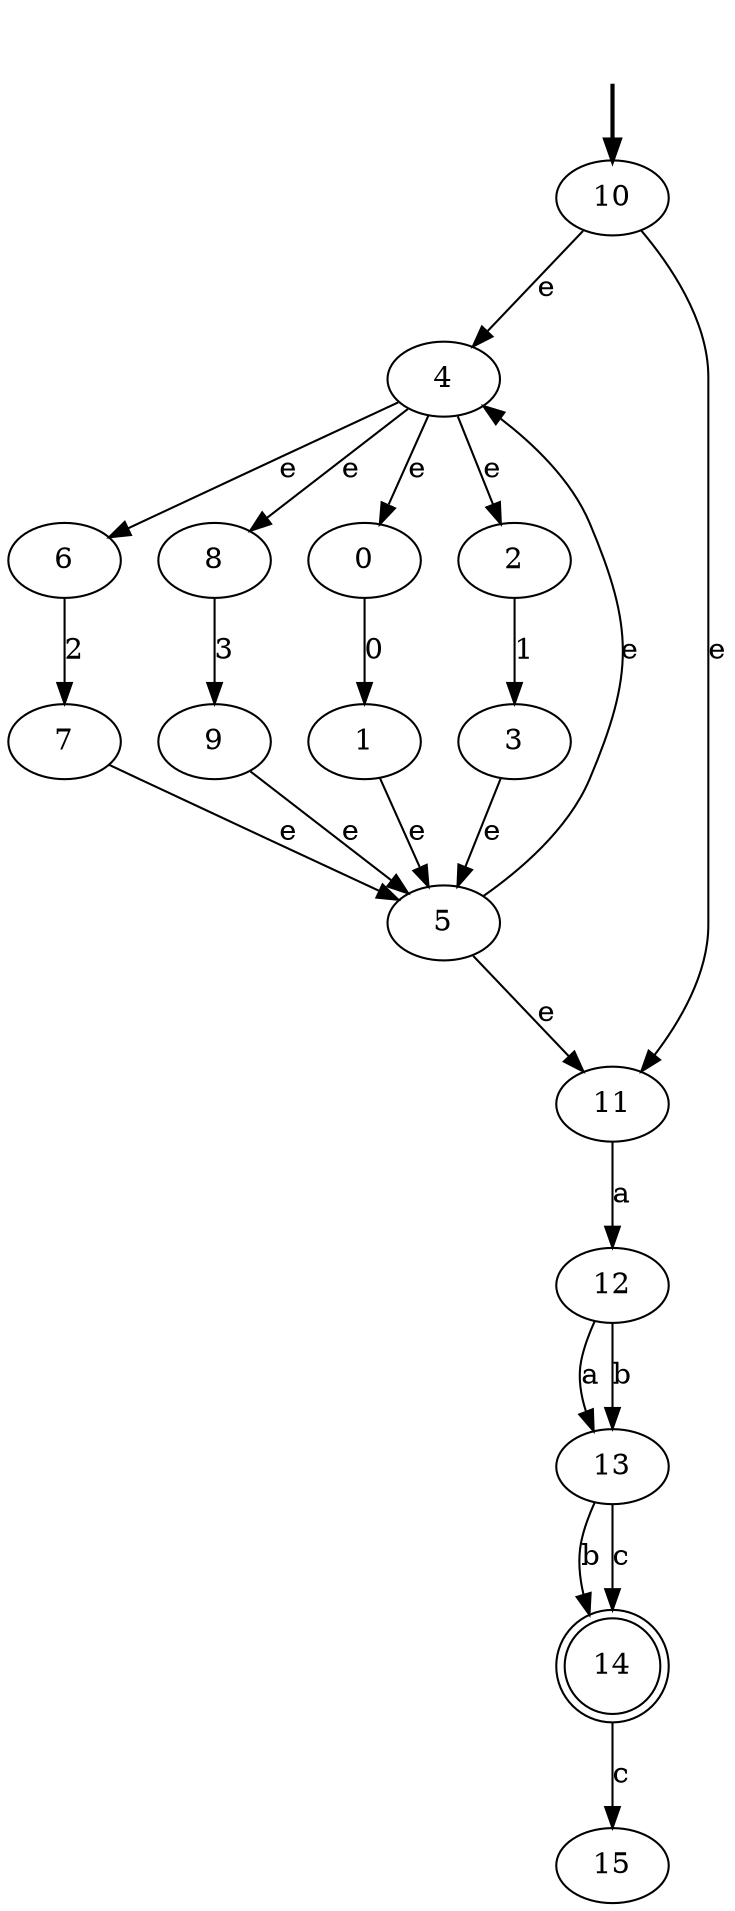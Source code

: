 digraph {
	fake0 [style=invisible]
	3
	4
	13
	14 [shape=doublecircle]
	6
	5
	1
	8
	12
	11
	0
	7
	9
	2
	10 [root=true]
	fake0 -> 10 [style=bold]
	0 -> 1 [label=0]
	2 -> 3 [label=1]
	4 -> 0 [label=e]
	4 -> 6 [label=e]
	4 -> 8 [label=e]
	4 -> 2 [label=e]
	1 -> 5 [label=e]
	3 -> 5 [label=e]
	6 -> 7 [label=2]
	7 -> 5 [label=e]
	8 -> 9 [label=3]
	9 -> 5 [label=e]
	10 -> 4 [label=e]
	10 -> 11 [label=e]
	5 -> 4 [label=e]
	5 -> 11 [label=e]
	12 -> 13 [label=a]
	11 -> 12 [label=a]
	13 -> 14 [label=b]
	12 -> 13 [label=b]
	14 -> 15 [label=c]
	13 -> 14 [label=c]
}
